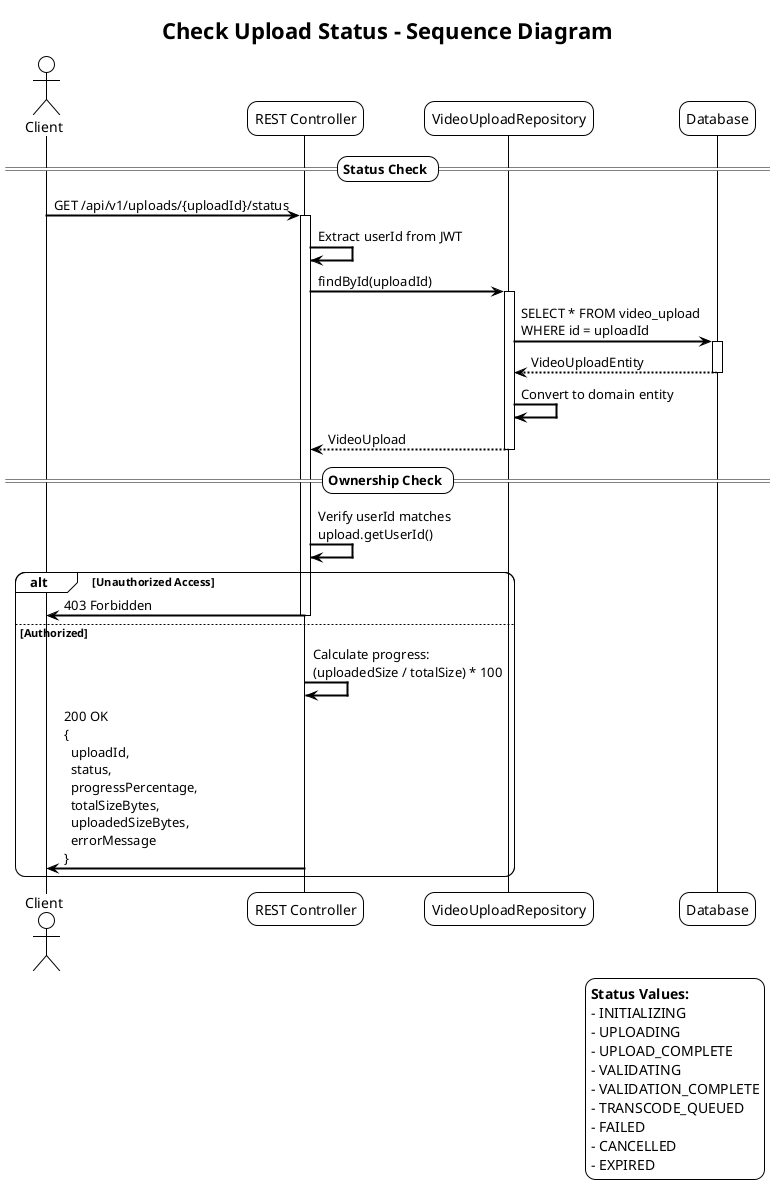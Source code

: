 @startuml CheckUploadStatus
!theme plain
skinparam backgroundColor #FFFFFF
skinparam sequenceArrowThickness 2
skinparam roundcorner 20

title Check Upload Status - Sequence Diagram

actor Client
participant "REST Controller" as Controller
participant "VideoUploadRepository" as Repository
participant "Database" as DB

== Status Check ==

Client -> Controller: GET /api/v1/uploads/{uploadId}/status
activate Controller

Controller -> Controller: Extract userId from JWT

Controller -> Repository: findById(uploadId)
activate Repository

Repository -> DB: SELECT * FROM video_upload\nWHERE id = uploadId
activate DB

DB --> Repository: VideoUploadEntity
deactivate DB

Repository -> Repository: Convert to domain entity
Repository --> Controller: VideoUpload
deactivate Repository

== Ownership Check ==

Controller -> Controller: Verify userId matches\nupload.getUserId()

alt Unauthorized Access
    Controller -> Client: 403 Forbidden
    deactivate Controller
else Authorized
    Controller -> Controller: Calculate progress:\n(uploadedSize / totalSize) * 100
    
    Controller -> Client: 200 OK\n{\n  uploadId,\n  status,\n  progressPercentage,\n  totalSizeBytes,\n  uploadedSizeBytes,\n  errorMessage\n}
    deactivate Controller
end

legend right
  **Status Values:**
  - INITIALIZING
  - UPLOADING
  - UPLOAD_COMPLETE
  - VALIDATING
  - VALIDATION_COMPLETE
  - TRANSCODE_QUEUED
  - FAILED
  - CANCELLED
  - EXPIRED
endlegend

@enduml

